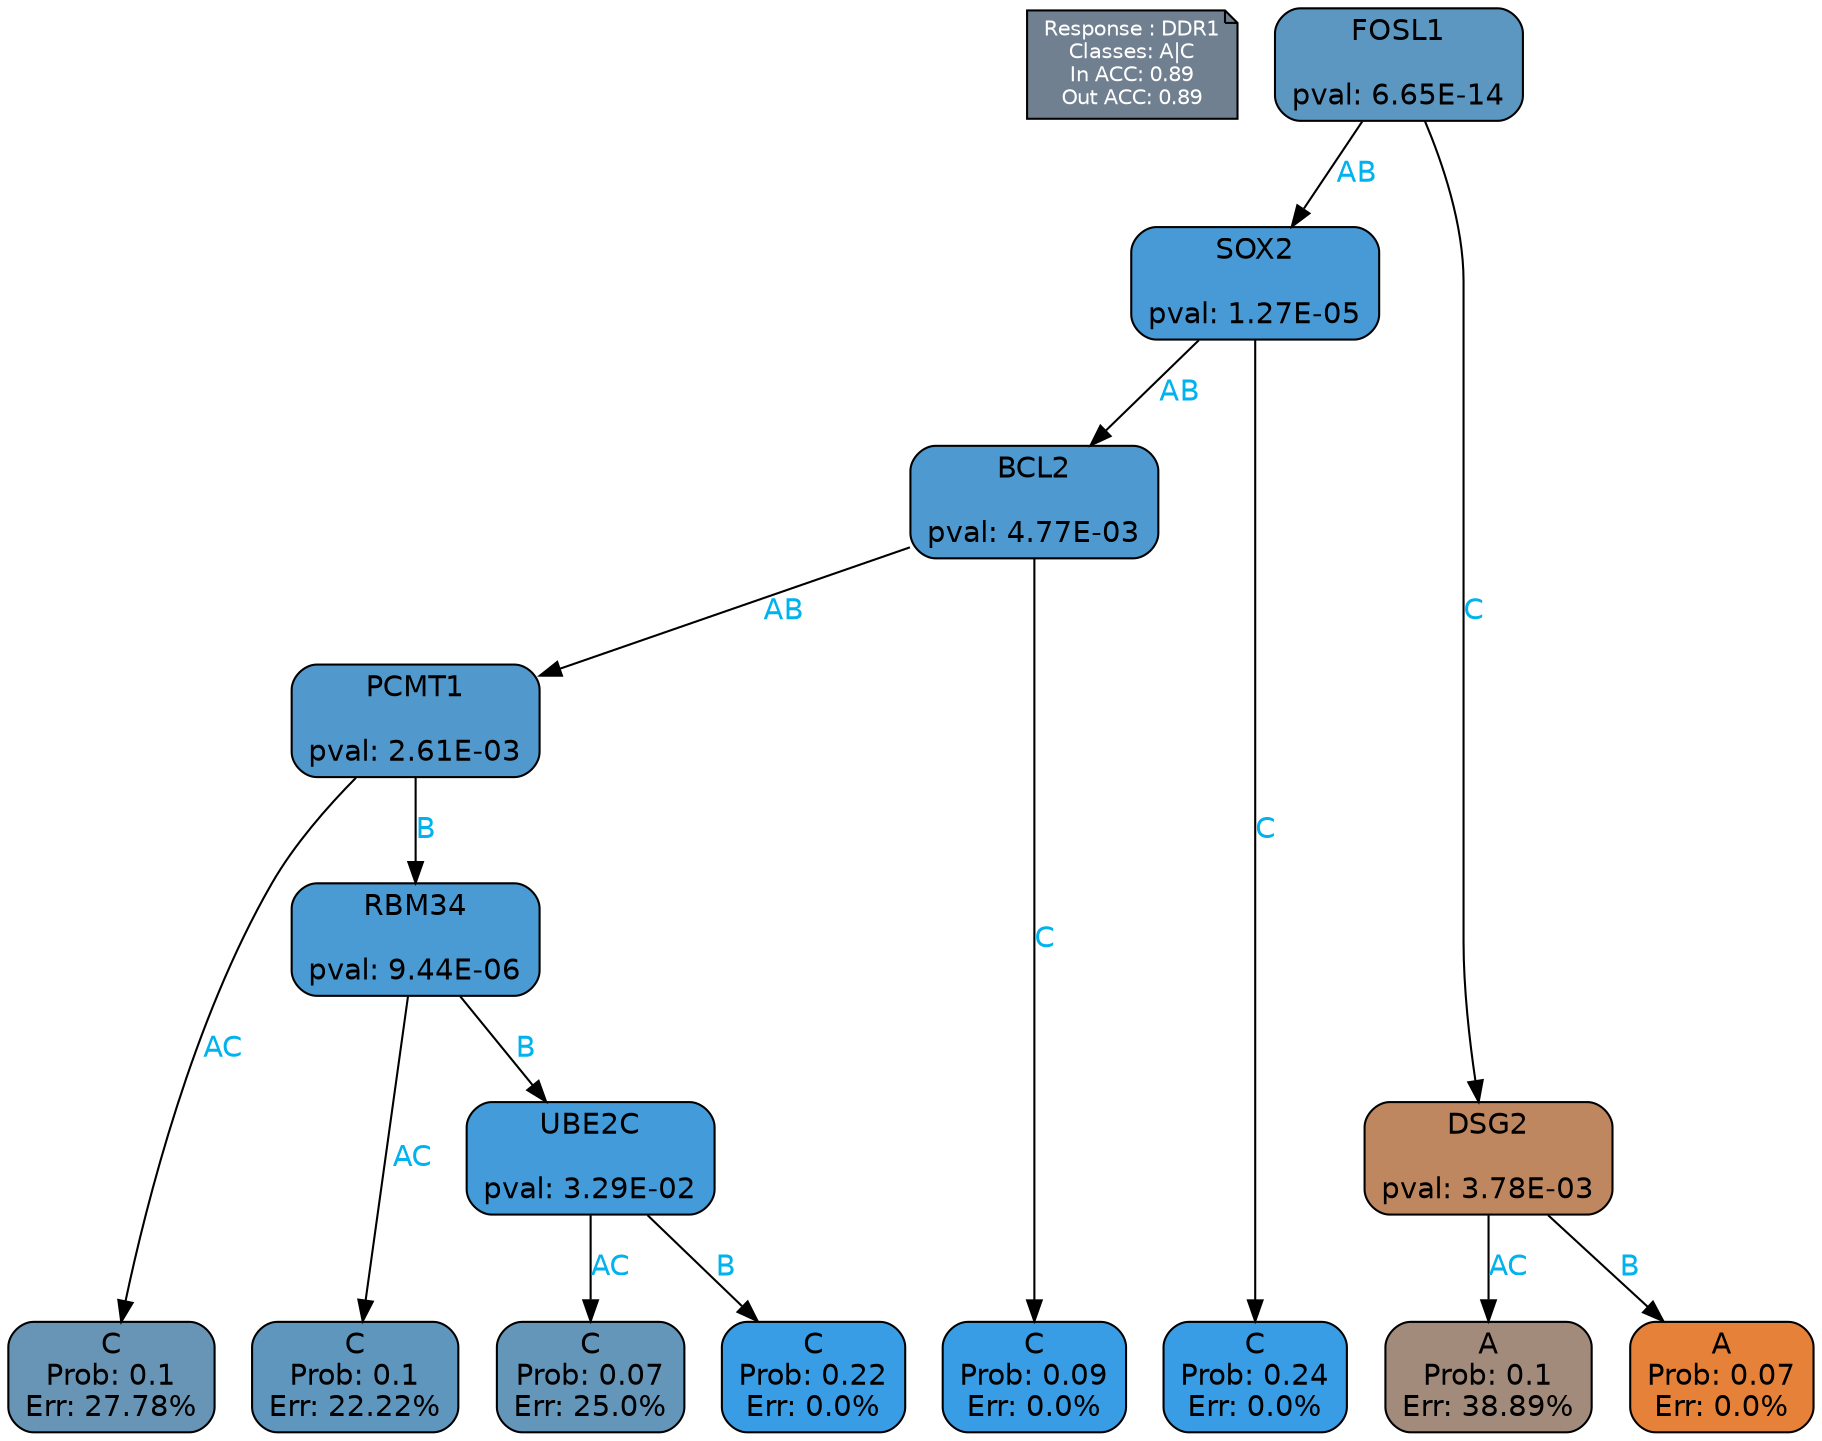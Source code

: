 digraph Tree {
node [shape=box, style="filled, rounded", color="black", fontname=helvetica] ;
graph [ranksep=equally, splines=polylines, bgcolor=transparent, dpi=600] ;
edge [fontname=helvetica] ;
LEGEND [label="Response : DDR1
Classes: A|C
In ACC: 0.89
Out ACC: 0.89
",shape=note,align=left,style=filled,fillcolor="slategray",fontcolor="white",fontsize=10];1 [label="FOSL1

pval: 6.65E-14", fillcolor="#5c97c1"] ;
2 [label="SOX2

pval: 1.27E-05", fillcolor="#479ad6"] ;
3 [label="BCL2

pval: 4.77E-03", fillcolor="#4d99d0"] ;
4 [label="PCMT1

pval: 2.61E-03", fillcolor="#5199cd"] ;
5 [label="C
Prob: 0.1
Err: 27.78%", fillcolor="#6895b5"] ;
6 [label="RBM34

pval: 9.44E-06", fillcolor="#4a9ad3"] ;
7 [label="C
Prob: 0.1
Err: 22.22%", fillcolor="#5f96be"] ;
8 [label="UBE2C

pval: 3.29E-02", fillcolor="#439bda"] ;
9 [label="C
Prob: 0.07
Err: 25.0%", fillcolor="#6496ba"] ;
10 [label="C
Prob: 0.22
Err: 0.0%", fillcolor="#399de5"] ;
11 [label="C
Prob: 0.09
Err: 0.0%", fillcolor="#399de5"] ;
12 [label="C
Prob: 0.24
Err: 0.0%", fillcolor="#399de5"] ;
13 [label="DSG2

pval: 3.78E-03", fillcolor="#be875f"] ;
14 [label="A
Prob: 0.1
Err: 38.89%", fillcolor="#a28b7b"] ;
15 [label="A
Prob: 0.07
Err: 0.0%", fillcolor="#e58139"] ;
1 -> 2 [label="AB",fontcolor=deepskyblue2] ;
1 -> 13 [label="C",fontcolor=deepskyblue2] ;
2 -> 3 [label="AB",fontcolor=deepskyblue2] ;
2 -> 12 [label="C",fontcolor=deepskyblue2] ;
3 -> 11 [label="C",fontcolor=deepskyblue2] ;
3 -> 4 [label="AB",fontcolor=deepskyblue2] ;
4 -> 5 [label="AC",fontcolor=deepskyblue2] ;
4 -> 6 [label="B",fontcolor=deepskyblue2] ;
6 -> 8 [label="B",fontcolor=deepskyblue2] ;
6 -> 7 [label="AC",fontcolor=deepskyblue2] ;
8 -> 9 [label="AC",fontcolor=deepskyblue2] ;
8 -> 10 [label="B",fontcolor=deepskyblue2] ;
13 -> 14 [label="AC",fontcolor=deepskyblue2] ;
13 -> 15 [label="B",fontcolor=deepskyblue2] ;
{rank = same; 5;7;9;10;11;12;14;15;}{rank = same; LEGEND;1;}}